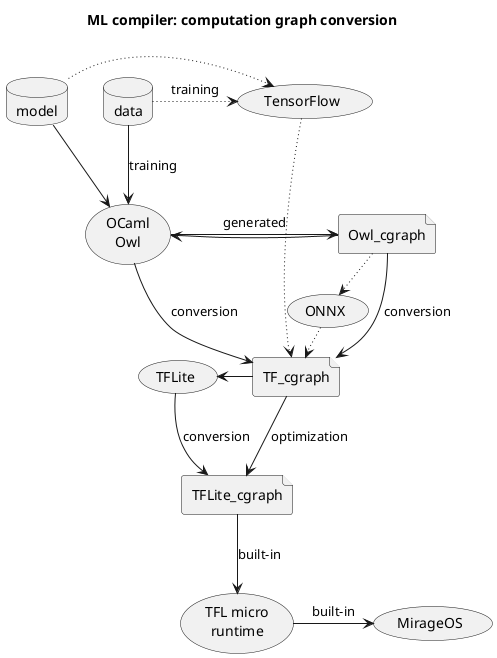 @startuml
title ML compiler: computation graph conversion

database model
database data
file Owl_cgraph
file TF_cgraph
file TFLite_cgraph

Owl_cgraph -down-> TF_cgraph : conversion
Owl_cgraph .[dotted]> (ONNX)
(ONNX) .[dotted]> TF_cgraph
model .[dotted]> (TensorFlow)
data .[dotted]> (TensorFlow) : training
(TensorFlow) .[dotted]> TF_cgraph
TF_cgraph -down-> TFLite_cgraph : optimization
TFLite_cgraph -down-> (TFL micro\nruntime) : built-in
(TFL micro\nruntime) -right-> (MirageOS) : built-in

model -down-> (OCaml\nOwl)
data -down-> (OCaml\nOwl) : training
(OCaml\nOwl) -> Owl_cgraph : generated
(OCaml\nOwl) <- Owl_cgraph
(OCaml\nOwl) -> TF_cgraph : conversion
(TFLite) <- TF_cgraph
(TFLite) -> TFLite_cgraph : conversion

@enduml
